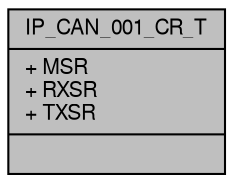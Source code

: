 digraph "IP_CAN_001_CR_T"
{
  edge [fontname="FreeSans",fontsize="10",labelfontname="FreeSans",labelfontsize="10"];
  node [fontname="FreeSans",fontsize="10",shape=record];
  Node1 [label="{IP_CAN_001_CR_T\n|+ MSR\l+ RXSR\l+ TXSR\l|}",height=0.2,width=0.4,color="black", fillcolor="grey75", style="filled", fontcolor="black"];
}
